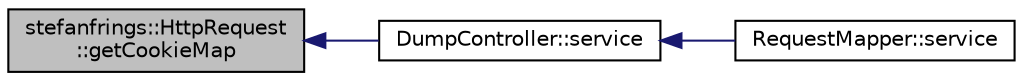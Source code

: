 digraph "stefanfrings::HttpRequest::getCookieMap"
{
  edge [fontname="Helvetica",fontsize="10",labelfontname="Helvetica",labelfontsize="10"];
  node [fontname="Helvetica",fontsize="10",shape=record];
  rankdir="LR";
  Node16 [label="stefanfrings::HttpRequest\l::getCookieMap",height=0.2,width=0.4,color="black", fillcolor="grey75", style="filled", fontcolor="black"];
  Node16 -> Node17 [dir="back",color="midnightblue",fontsize="10",style="solid"];
  Node17 [label="DumpController::service",height=0.2,width=0.4,color="black", fillcolor="white", style="filled",URL="$class_dump_controller.html#ab2d5b920d9b2ec9310d2e57ed1e8e32f"];
  Node17 -> Node18 [dir="back",color="midnightblue",fontsize="10",style="solid"];
  Node18 [label="RequestMapper::service",height=0.2,width=0.4,color="black", fillcolor="white", style="filled",URL="$class_request_mapper.html#a5faa3e99e8599b260d2c9ec1479b6419"];
}
